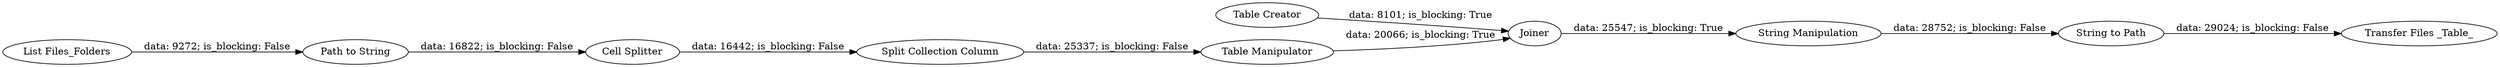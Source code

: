 digraph {
	"4967914787145398317_14" [label="Path to String"]
	"4967914787145398317_10" [label="Transfer Files _Table_"]
	"4967914787145398317_2" [label="Table Creator"]
	"4967914787145398317_6" [label=Joiner]
	"4967914787145398317_4" [label="Split Collection Column"]
	"4967914787145398317_7" [label="String Manipulation"]
	"4967914787145398317_3" [label="Cell Splitter"]
	"4967914787145398317_13" [label="List Files_Folders"]
	"4967914787145398317_11" [label="String to Path"]
	"4967914787145398317_5" [label="Table Manipulator"]
	"4967914787145398317_7" -> "4967914787145398317_11" [label="data: 28752; is_blocking: False"]
	"4967914787145398317_14" -> "4967914787145398317_3" [label="data: 16822; is_blocking: False"]
	"4967914787145398317_11" -> "4967914787145398317_10" [label="data: 29024; is_blocking: False"]
	"4967914787145398317_6" -> "4967914787145398317_7" [label="data: 25547; is_blocking: True"]
	"4967914787145398317_13" -> "4967914787145398317_14" [label="data: 9272; is_blocking: False"]
	"4967914787145398317_5" -> "4967914787145398317_6" [label="data: 20066; is_blocking: True"]
	"4967914787145398317_4" -> "4967914787145398317_5" [label="data: 25337; is_blocking: False"]
	"4967914787145398317_2" -> "4967914787145398317_6" [label="data: 8101; is_blocking: True"]
	"4967914787145398317_3" -> "4967914787145398317_4" [label="data: 16442; is_blocking: False"]
	rankdir=LR
}
